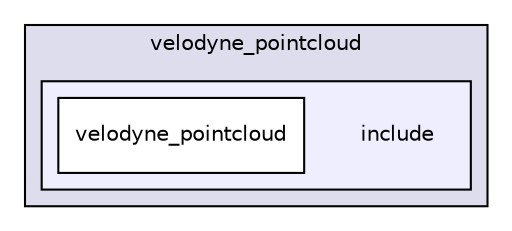 digraph "modules/drivers/velodyne/velodyne_pointcloud/include" {
  compound=true
  node [ fontsize="10", fontname="Helvetica"];
  edge [ labelfontsize="10", labelfontname="Helvetica"];
  subgraph clusterdir_d083e3f5f1bd3449b91bc48d35b0a7ba {
    graph [ bgcolor="#ddddee", pencolor="black", label="velodyne_pointcloud" fontname="Helvetica", fontsize="10", URL="dir_d083e3f5f1bd3449b91bc48d35b0a7ba.html"]
  subgraph clusterdir_6f37af5caf7ed9425dd46952d79cb13d {
    graph [ bgcolor="#eeeeff", pencolor="black", label="" URL="dir_6f37af5caf7ed9425dd46952d79cb13d.html"];
    dir_6f37af5caf7ed9425dd46952d79cb13d [shape=plaintext label="include"];
    dir_ccb453a835005d5e70afe0b7535ee4c5 [shape=box label="velodyne_pointcloud" color="black" fillcolor="white" style="filled" URL="dir_ccb453a835005d5e70afe0b7535ee4c5.html"];
  }
  }
}
